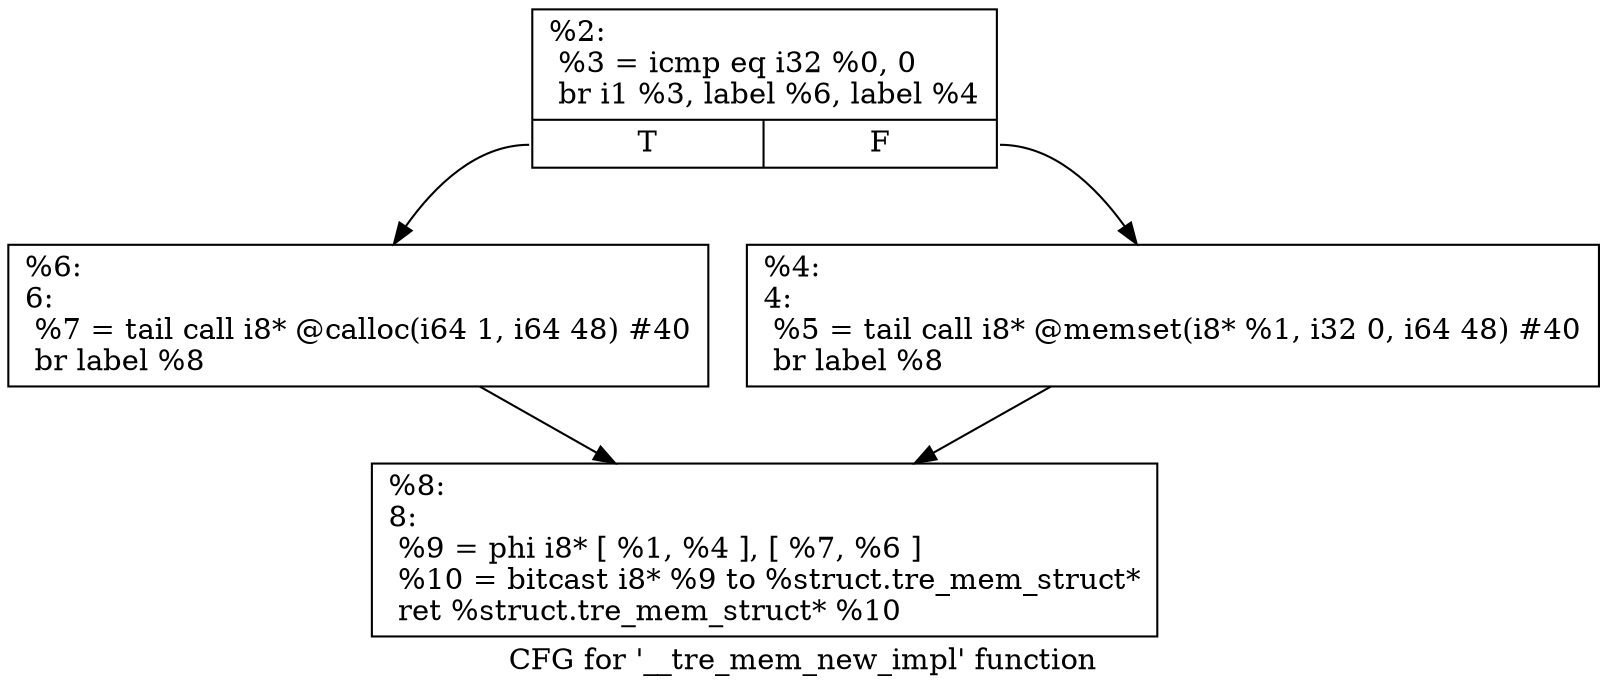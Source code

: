digraph "CFG for '__tre_mem_new_impl' function" {
	label="CFG for '__tre_mem_new_impl' function";

	Node0x18cb720 [shape=record,label="{%2:\l  %3 = icmp eq i32 %0, 0\l  br i1 %3, label %6, label %4\l|{<s0>T|<s1>F}}"];
	Node0x18cb720:s0 -> Node0x1896d80;
	Node0x18cb720:s1 -> Node0x1896d30;
	Node0x1896d30 [shape=record,label="{%4:\l4:                                                \l  %5 = tail call i8* @memset(i8* %1, i32 0, i64 48) #40\l  br label %8\l}"];
	Node0x1896d30 -> Node0x1896dd0;
	Node0x1896d80 [shape=record,label="{%6:\l6:                                                \l  %7 = tail call i8* @calloc(i64 1, i64 48) #40\l  br label %8\l}"];
	Node0x1896d80 -> Node0x1896dd0;
	Node0x1896dd0 [shape=record,label="{%8:\l8:                                                \l  %9 = phi i8* [ %1, %4 ], [ %7, %6 ]\l  %10 = bitcast i8* %9 to %struct.tre_mem_struct*\l  ret %struct.tre_mem_struct* %10\l}"];
}
